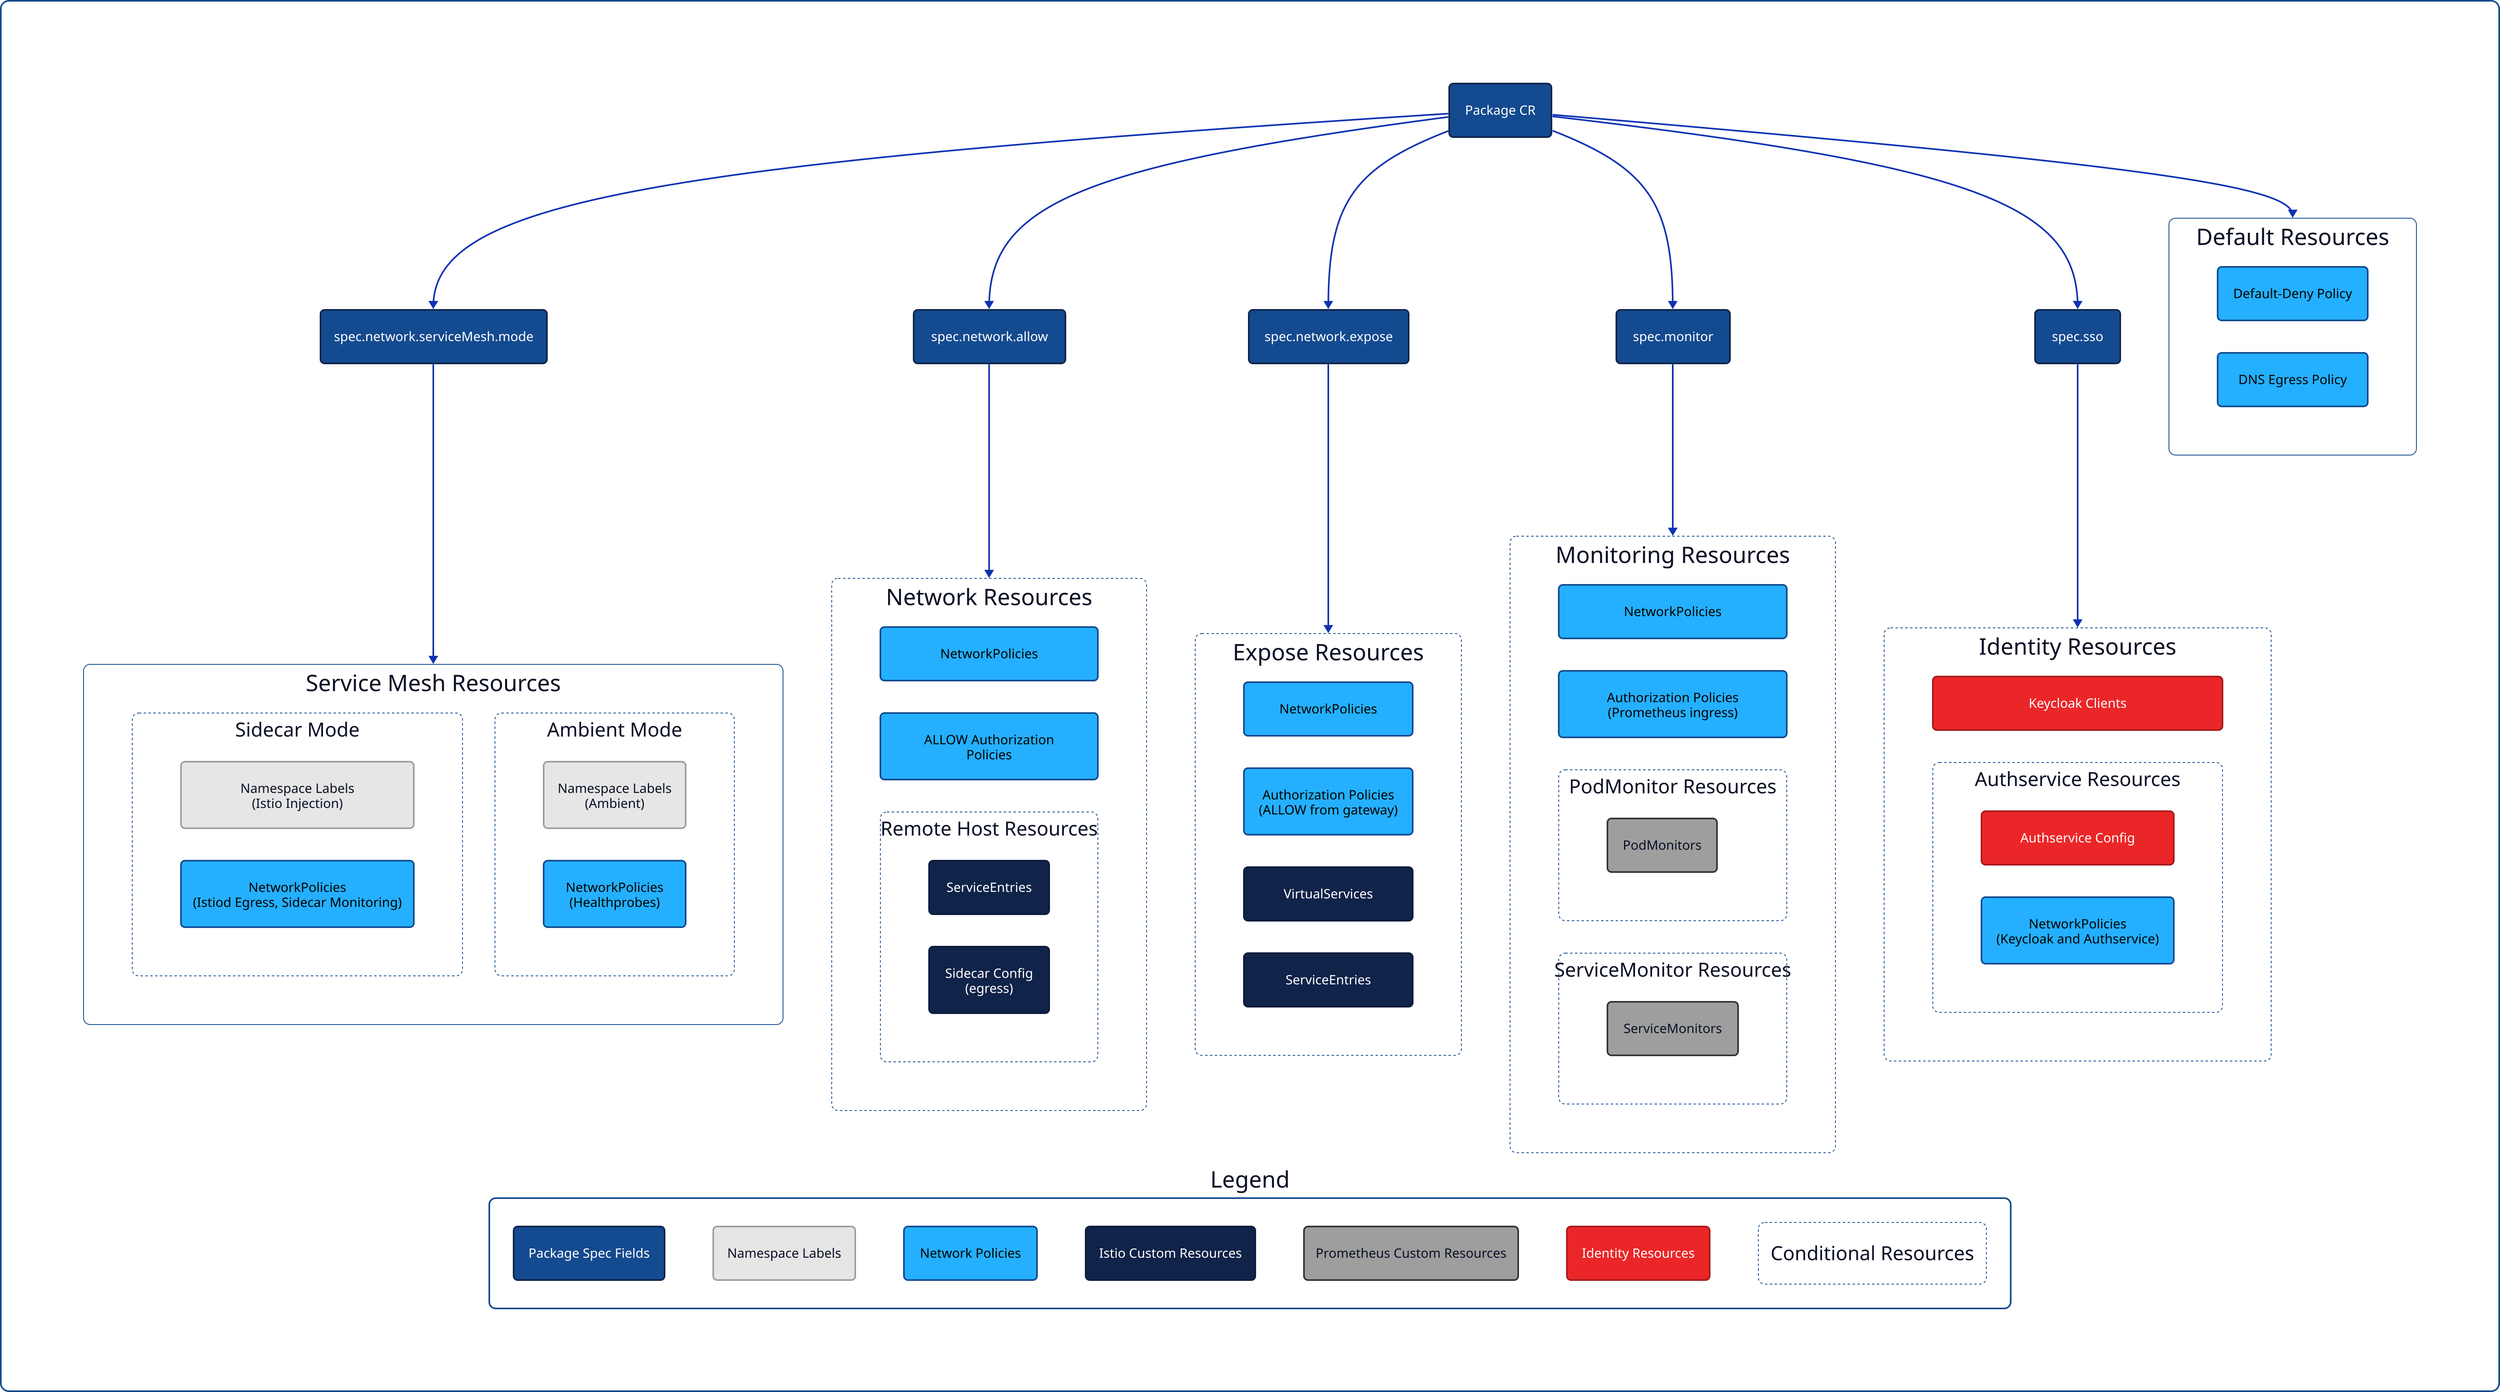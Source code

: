 # Theme and direction
direction: down

# Global diagram styling
style: {
  fill: "white"
  stroke: "#144a8f"
  stroke-width: 2
  border-radius: 10
  font-color: "#000000"
}

# Define classes for styling
classes: {
  pkgSpec: {
    style: {
      fill: "#144a8f"
      stroke: "#102349"
      stroke-width: 2
      border-radius: 5
      font-color: "#ffffff"
    }
  }
  defaultResource: {
    style: {
      fill: "#e6e6e6"
      stroke: "#9e9e9e"
      border-radius: 5
    }
  }
  networkResource: {
    style: {
      fill: "#24b0ff"
      stroke: "#144a8f"
      stroke-width: 2
      border-radius: 5
      font-color: "#000000"
    }
  }
  istioResource: {
    style: {
      fill: "#102349"
      stroke: "#0c1a3e"
      stroke-width: 2
      border-radius: 5
      font-color: "#ffffff"
    }
  }
  monitorResource: {
    style: {
      fill: "#9e9e9e"
      stroke: "#323336"
      stroke-width: 2
      border-radius: 5
    }
  }
  authResource: {
    style: {
      fill: "#eb2628"
      stroke: "#a51c1e"
      stroke-width: 2
      border-radius: 5
      font-color: "#ffffff"
    }
  }
  container: {
    style: {
      fill: "transparent"
      stroke: "#144a8f"
      stroke-width: 1
      border-radius: 8
      stroke-dash: 3
    }
    grid-columns: 1
    direction: down
  }
  containerNoDash: {
    style: {
      fill: "transparent"
      stroke: "#144a8f"
      stroke-width: 1
      border-radius: 8
    }
    grid-columns: 1
    direction: down
  }
}

# Main Package CR
Package: {
  label: "Package CR"
  class: pkgSpec
}

# Package Specs
AllowSpec: {
  label: "spec.network.allow"
  class: pkgSpec
}

ExposeSpec: {
  label: "spec.network.expose"
  class: pkgSpec
}

ServiceMeshSpec: {
  label: "spec.network.serviceMesh.mode"
  class: pkgSpec
}

MonitorSpec: {
  label: "spec.monitor"
  class: pkgSpec
}

SSOSpec: {
  label: "spec.sso"
  class: pkgSpec
}

# Default Resources & Service Mesh
DefaultResources: {
  label: "Default Resources"
  class: containerNoDash

  DefPol: {
    label: "Default-Deny Policy"
    class: networkResource
  }

  DNSPol: {
    label: "DNS Egress Policy"
    class: networkResource
  }
}

ServiceMeshResources: {
  label: "Service Mesh Resources"
  class: containerNoDash
  direction: down
  grid-columns: 2

  SidecarResources: {
    label: "Sidecar Mode"
    class: container

    NSLabelsSidecar: {
      label: "Namespace Labels\n(Istio Injection)"
      class: defaultResource
    }

    SidecarNetPols: {
      label: "NetworkPolicies\n(Istiod Egress, Sidecar Monitoring)"
      class: networkResource
    }
  }

  AmbientResources: {
    label: "Ambient Mode"
    class: container

    NSLabelsAmbient: {
      label: "Namespace Labels\n(Ambient)"
      class: defaultResource
    }

    AmbientNetPols: {
      label: "NetworkPolicies\n(Healthprobes)"
      class: networkResource
    }
  }
}

# Network Resources
NetworkResources: {
  label: "Network Resources"
  class: container

  AllowNetPol: {
    label: "NetworkPolicies"
    class: networkResource
  }

  AllowAuthPol: {
    label: "ALLOW Authorization\nPolicies"
    class: networkResource
  }

  RemoteHostResources: {
    label: "Remote Host Resources"
    class: container
    direction: down

    RemoteSvcEntry: {
      label: "ServiceEntries"
      class: istioResource
    }

    RemoteSidecar: {
      label: "Sidecar Config\n(egress)"
      class: istioResource
    }
  }
}

# Identity Resources
IdentityResources: {
  label: "Identity Resources"
  class: container

  KeycloakClients: {
    label: "Keycloak Clients"
    class: authResource
  }

  AuthserviceResources: {
    label: "Authservice Resources"
    class: container

    AuthserviceConfig: {
      label: "Authservice Config"
      class: authResource
    }

    AuthserviceNetPol: {
      label: "NetworkPolicies\n(Keycloak and Authservice)"
      class: networkResource
    }
  }
}

# Expose Resources
ExposeResources: {
  label: "Expose Resources"
  class: container

  ExposeNetPol: {
    label: "NetworkPolicies"
    class: networkResource
  }

  ExposeAuthPol: {
    label: "Authorization Policies\n(ALLOW from gateway)"
    class: networkResource
  }

  ExposeVirtSvc: {
    label: "VirtualServices"
    class: istioResource
  }

  ExposeSvcEntry: {
    label: "ServiceEntries"
    class: istioResource
  }
}

# Monitoring Resources
MonitoringResources: {
  label: "Monitoring Resources"
  class: container

  MonitorNetPols: {
    label: "NetworkPolicies"
    class: networkResource
  }

  MonitorAuthPols: {
    label: "Authorization Policies\n(Prometheus ingress)"
    class: networkResource
  }

  PodMonitorResources: {
    label: "PodMonitor Resources"
    class: container
    direction: down

    PodMonitors: {
      label: "PodMonitors"
      class: monitorResource
    }
  }

  ServiceMonitorResources: {
    label: "ServiceMonitor Resources"
    class: container
    direction: down

    ServiceMonitors: {
      label: "ServiceMonitors"
      class: monitorResource
    }
  }
}

# Legend
Legend: {
  label: "Legend"
  style: {
    fill: "white"
    stroke: "#144a8f"
    stroke-width: 2
    border-radius: 8
  }
  direction: down

  L1: {label: "Package Spec Fields"; class: pkgSpec}
  L2: {label: "Namespace Labels"; class: defaultResource}
  L3: {label: "Network Policies"; class: networkResource}
  L4: {label: "Istio Custom Resources"; class: istioResource}
  L5: {label: "Prometheus Custom Resources"; class: monitorResource}
  L6: {label: "Identity Resources"; class: authResource}
  L7: {label: "Conditional Resources"; class: container}

  near: "bottom-center"
}

# Edges
Package -> DefaultResources
Package -> ServiceMeshSpec
Package -> AllowSpec
Package -> ExposeSpec
Package -> MonitorSpec
Package -> SSOSpec

ServiceMeshSpec -> ServiceMeshResources
AllowSpec -> NetworkResources
SSOSpec -> IdentityResources
ExposeSpec -> ExposeResources
MonitorSpec -> MonitoringResources
